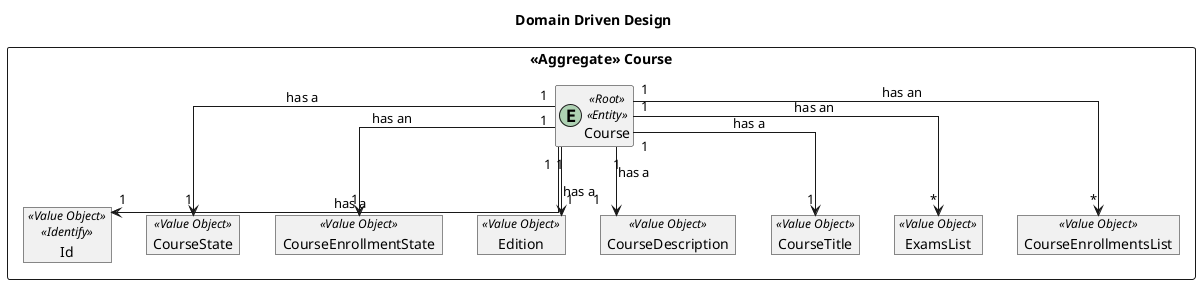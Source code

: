 @startuml

hide field
hide methods

title Domain Driven Design

skinparam linetype ortho

rectangle "<<Aggregate>> Course" {

    entity Course<<Root>><<Entity>>
    object Id<<Value Object>><<Identify>>
    object CourseState<<Value Object>>
    object CourseEnrollmentState <<Value Object>>
    object Edition <<Value Object>>
    object CourseDescription <<Value Object>>
    object CourseTitle <<Value Object>>
    object ExamsList <<Value Object>>
    object CourseEnrollmentsList <<Value Object>>

    Course"1" --> "1"CourseTitle: has a
    Course"1" --> "1"Id : has a
    Course"1" --> "1"CourseDescription : has a
    Course"1"-->"1"CourseState : has a
    Course"1"-->"1"CourseEnrollmentState: has an
    Course"1" -->"1"Edition : has a
    Course"1" -->"*"ExamsList : has an
    Course"1" -->"*"CourseEnrollmentsList : has an
}

@enduml